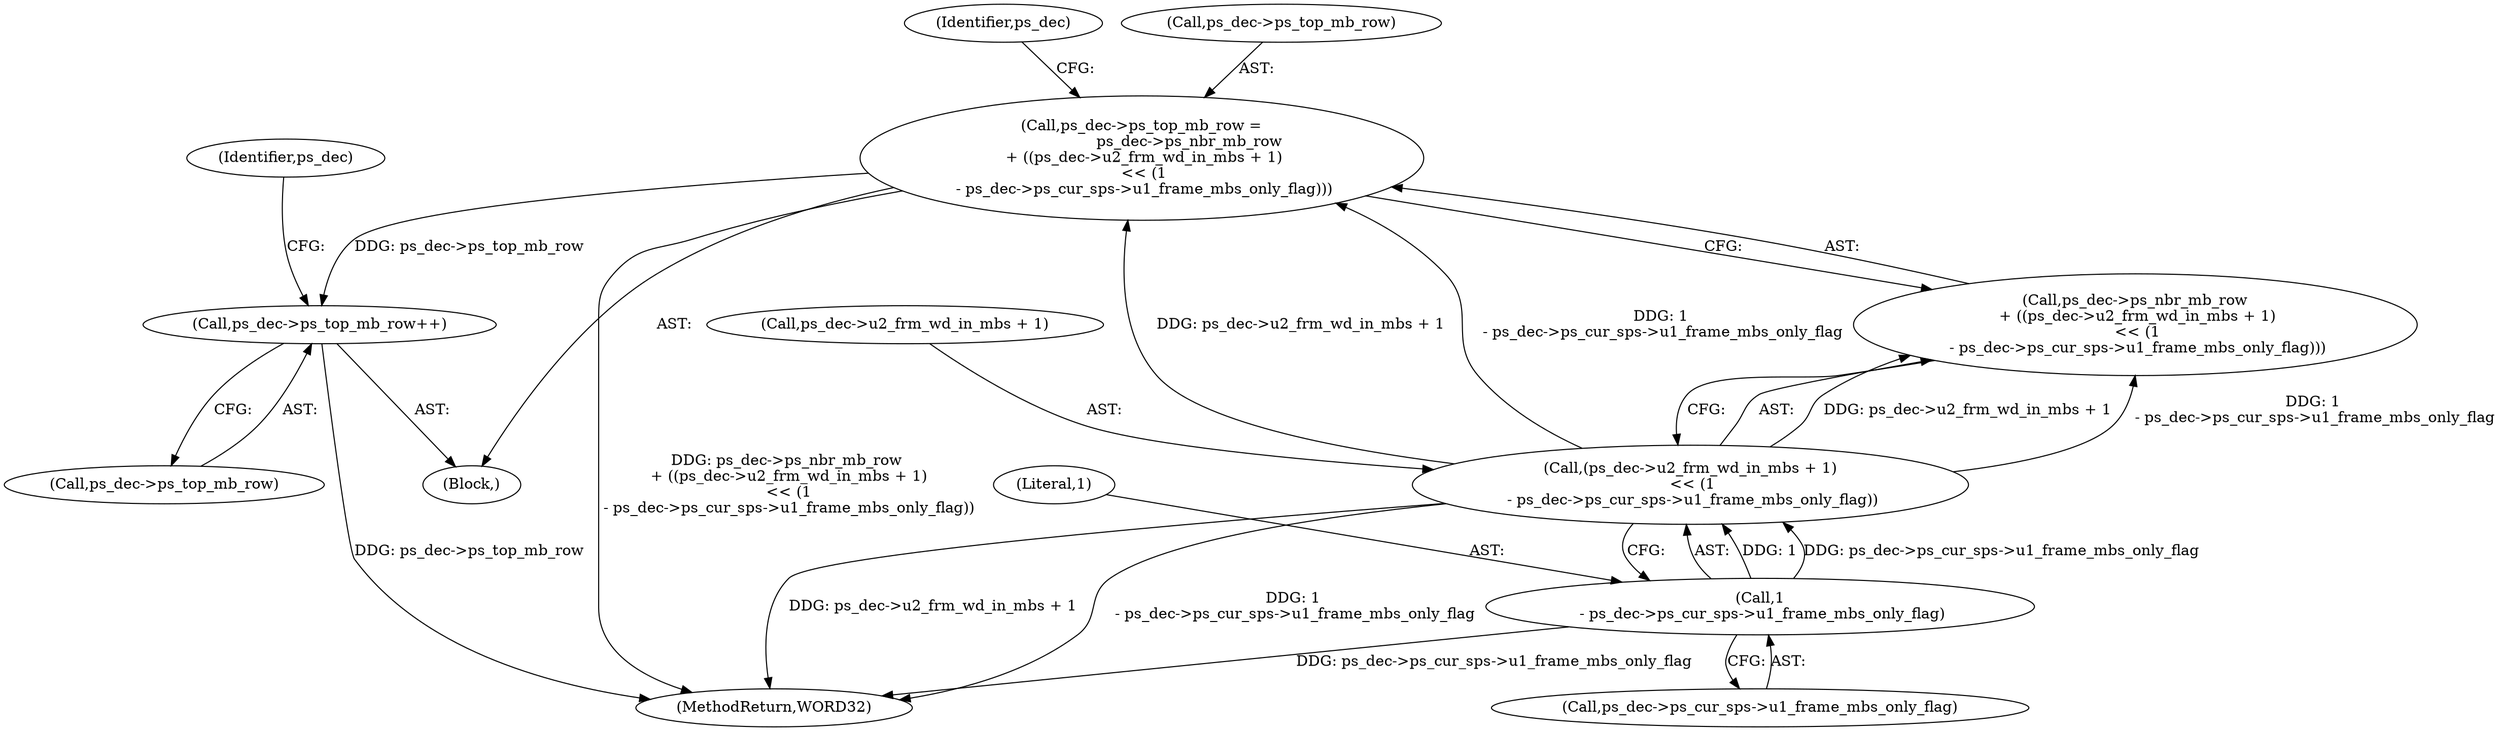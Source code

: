 digraph "0_Android_f634481e940421020e52f511c1fb34aac1db4b2f@integer" {
"1001380" [label="(Call,ps_dec->ps_top_mb_row =\n                    ps_dec->ps_nbr_mb_row\n + ((ps_dec->u2_frm_wd_in_mbs + 1)\n << (1\n - ps_dec->ps_cur_sps->u1_frame_mbs_only_flag)))"];
"1001388" [label="(Call,(ps_dec->u2_frm_wd_in_mbs + 1)\n << (1\n - ps_dec->ps_cur_sps->u1_frame_mbs_only_flag))"];
"1001394" [label="(Call,1\n - ps_dec->ps_cur_sps->u1_frame_mbs_only_flag)"];
"1001401" [label="(Call,ps_dec->ps_top_mb_row++)"];
"1000141" [label="(Block,)"];
"1001402" [label="(Call,ps_dec->ps_top_mb_row)"];
"1001401" [label="(Call,ps_dec->ps_top_mb_row++)"];
"1001394" [label="(Call,1\n - ps_dec->ps_cur_sps->u1_frame_mbs_only_flag)"];
"1001380" [label="(Call,ps_dec->ps_top_mb_row =\n                    ps_dec->ps_nbr_mb_row\n + ((ps_dec->u2_frm_wd_in_mbs + 1)\n << (1\n - ps_dec->ps_cur_sps->u1_frame_mbs_only_flag)))"];
"1001384" [label="(Call,ps_dec->ps_nbr_mb_row\n + ((ps_dec->u2_frm_wd_in_mbs + 1)\n << (1\n - ps_dec->ps_cur_sps->u1_frame_mbs_only_flag)))"];
"1001396" [label="(Call,ps_dec->ps_cur_sps->u1_frame_mbs_only_flag)"];
"1001403" [label="(Identifier,ps_dec)"];
"1001389" [label="(Call,ps_dec->u2_frm_wd_in_mbs + 1)"];
"1001407" [label="(Identifier,ps_dec)"];
"1001395" [label="(Literal,1)"];
"1002154" [label="(MethodReturn,WORD32)"];
"1001388" [label="(Call,(ps_dec->u2_frm_wd_in_mbs + 1)\n << (1\n - ps_dec->ps_cur_sps->u1_frame_mbs_only_flag))"];
"1001381" [label="(Call,ps_dec->ps_top_mb_row)"];
"1001380" -> "1000141"  [label="AST: "];
"1001380" -> "1001384"  [label="CFG: "];
"1001381" -> "1001380"  [label="AST: "];
"1001384" -> "1001380"  [label="AST: "];
"1001403" -> "1001380"  [label="CFG: "];
"1001380" -> "1002154"  [label="DDG: ps_dec->ps_nbr_mb_row\n + ((ps_dec->u2_frm_wd_in_mbs + 1)\n << (1\n - ps_dec->ps_cur_sps->u1_frame_mbs_only_flag))"];
"1001388" -> "1001380"  [label="DDG: ps_dec->u2_frm_wd_in_mbs + 1"];
"1001388" -> "1001380"  [label="DDG: 1\n - ps_dec->ps_cur_sps->u1_frame_mbs_only_flag"];
"1001380" -> "1001401"  [label="DDG: ps_dec->ps_top_mb_row"];
"1001388" -> "1001384"  [label="AST: "];
"1001388" -> "1001394"  [label="CFG: "];
"1001389" -> "1001388"  [label="AST: "];
"1001394" -> "1001388"  [label="AST: "];
"1001384" -> "1001388"  [label="CFG: "];
"1001388" -> "1002154"  [label="DDG: ps_dec->u2_frm_wd_in_mbs + 1"];
"1001388" -> "1002154"  [label="DDG: 1\n - ps_dec->ps_cur_sps->u1_frame_mbs_only_flag"];
"1001388" -> "1001384"  [label="DDG: ps_dec->u2_frm_wd_in_mbs + 1"];
"1001388" -> "1001384"  [label="DDG: 1\n - ps_dec->ps_cur_sps->u1_frame_mbs_only_flag"];
"1001394" -> "1001388"  [label="DDG: 1"];
"1001394" -> "1001388"  [label="DDG: ps_dec->ps_cur_sps->u1_frame_mbs_only_flag"];
"1001394" -> "1001396"  [label="CFG: "];
"1001395" -> "1001394"  [label="AST: "];
"1001396" -> "1001394"  [label="AST: "];
"1001394" -> "1002154"  [label="DDG: ps_dec->ps_cur_sps->u1_frame_mbs_only_flag"];
"1001401" -> "1000141"  [label="AST: "];
"1001401" -> "1001402"  [label="CFG: "];
"1001402" -> "1001401"  [label="AST: "];
"1001407" -> "1001401"  [label="CFG: "];
"1001401" -> "1002154"  [label="DDG: ps_dec->ps_top_mb_row"];
}
